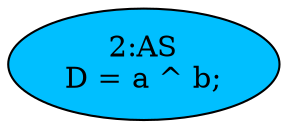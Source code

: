 strict digraph "" {
	node [label="\N"];
	"2:AS"	 [ast="<pyverilog.vparser.ast.Assign object at 0x7fd556095710>",
		def_var="['D']",
		fillcolor=deepskyblue,
		label="2:AS
D = a ^ b;",
		statements="[]",
		style=filled,
		typ=Assign,
		use_var="['a', 'b']"];
}

